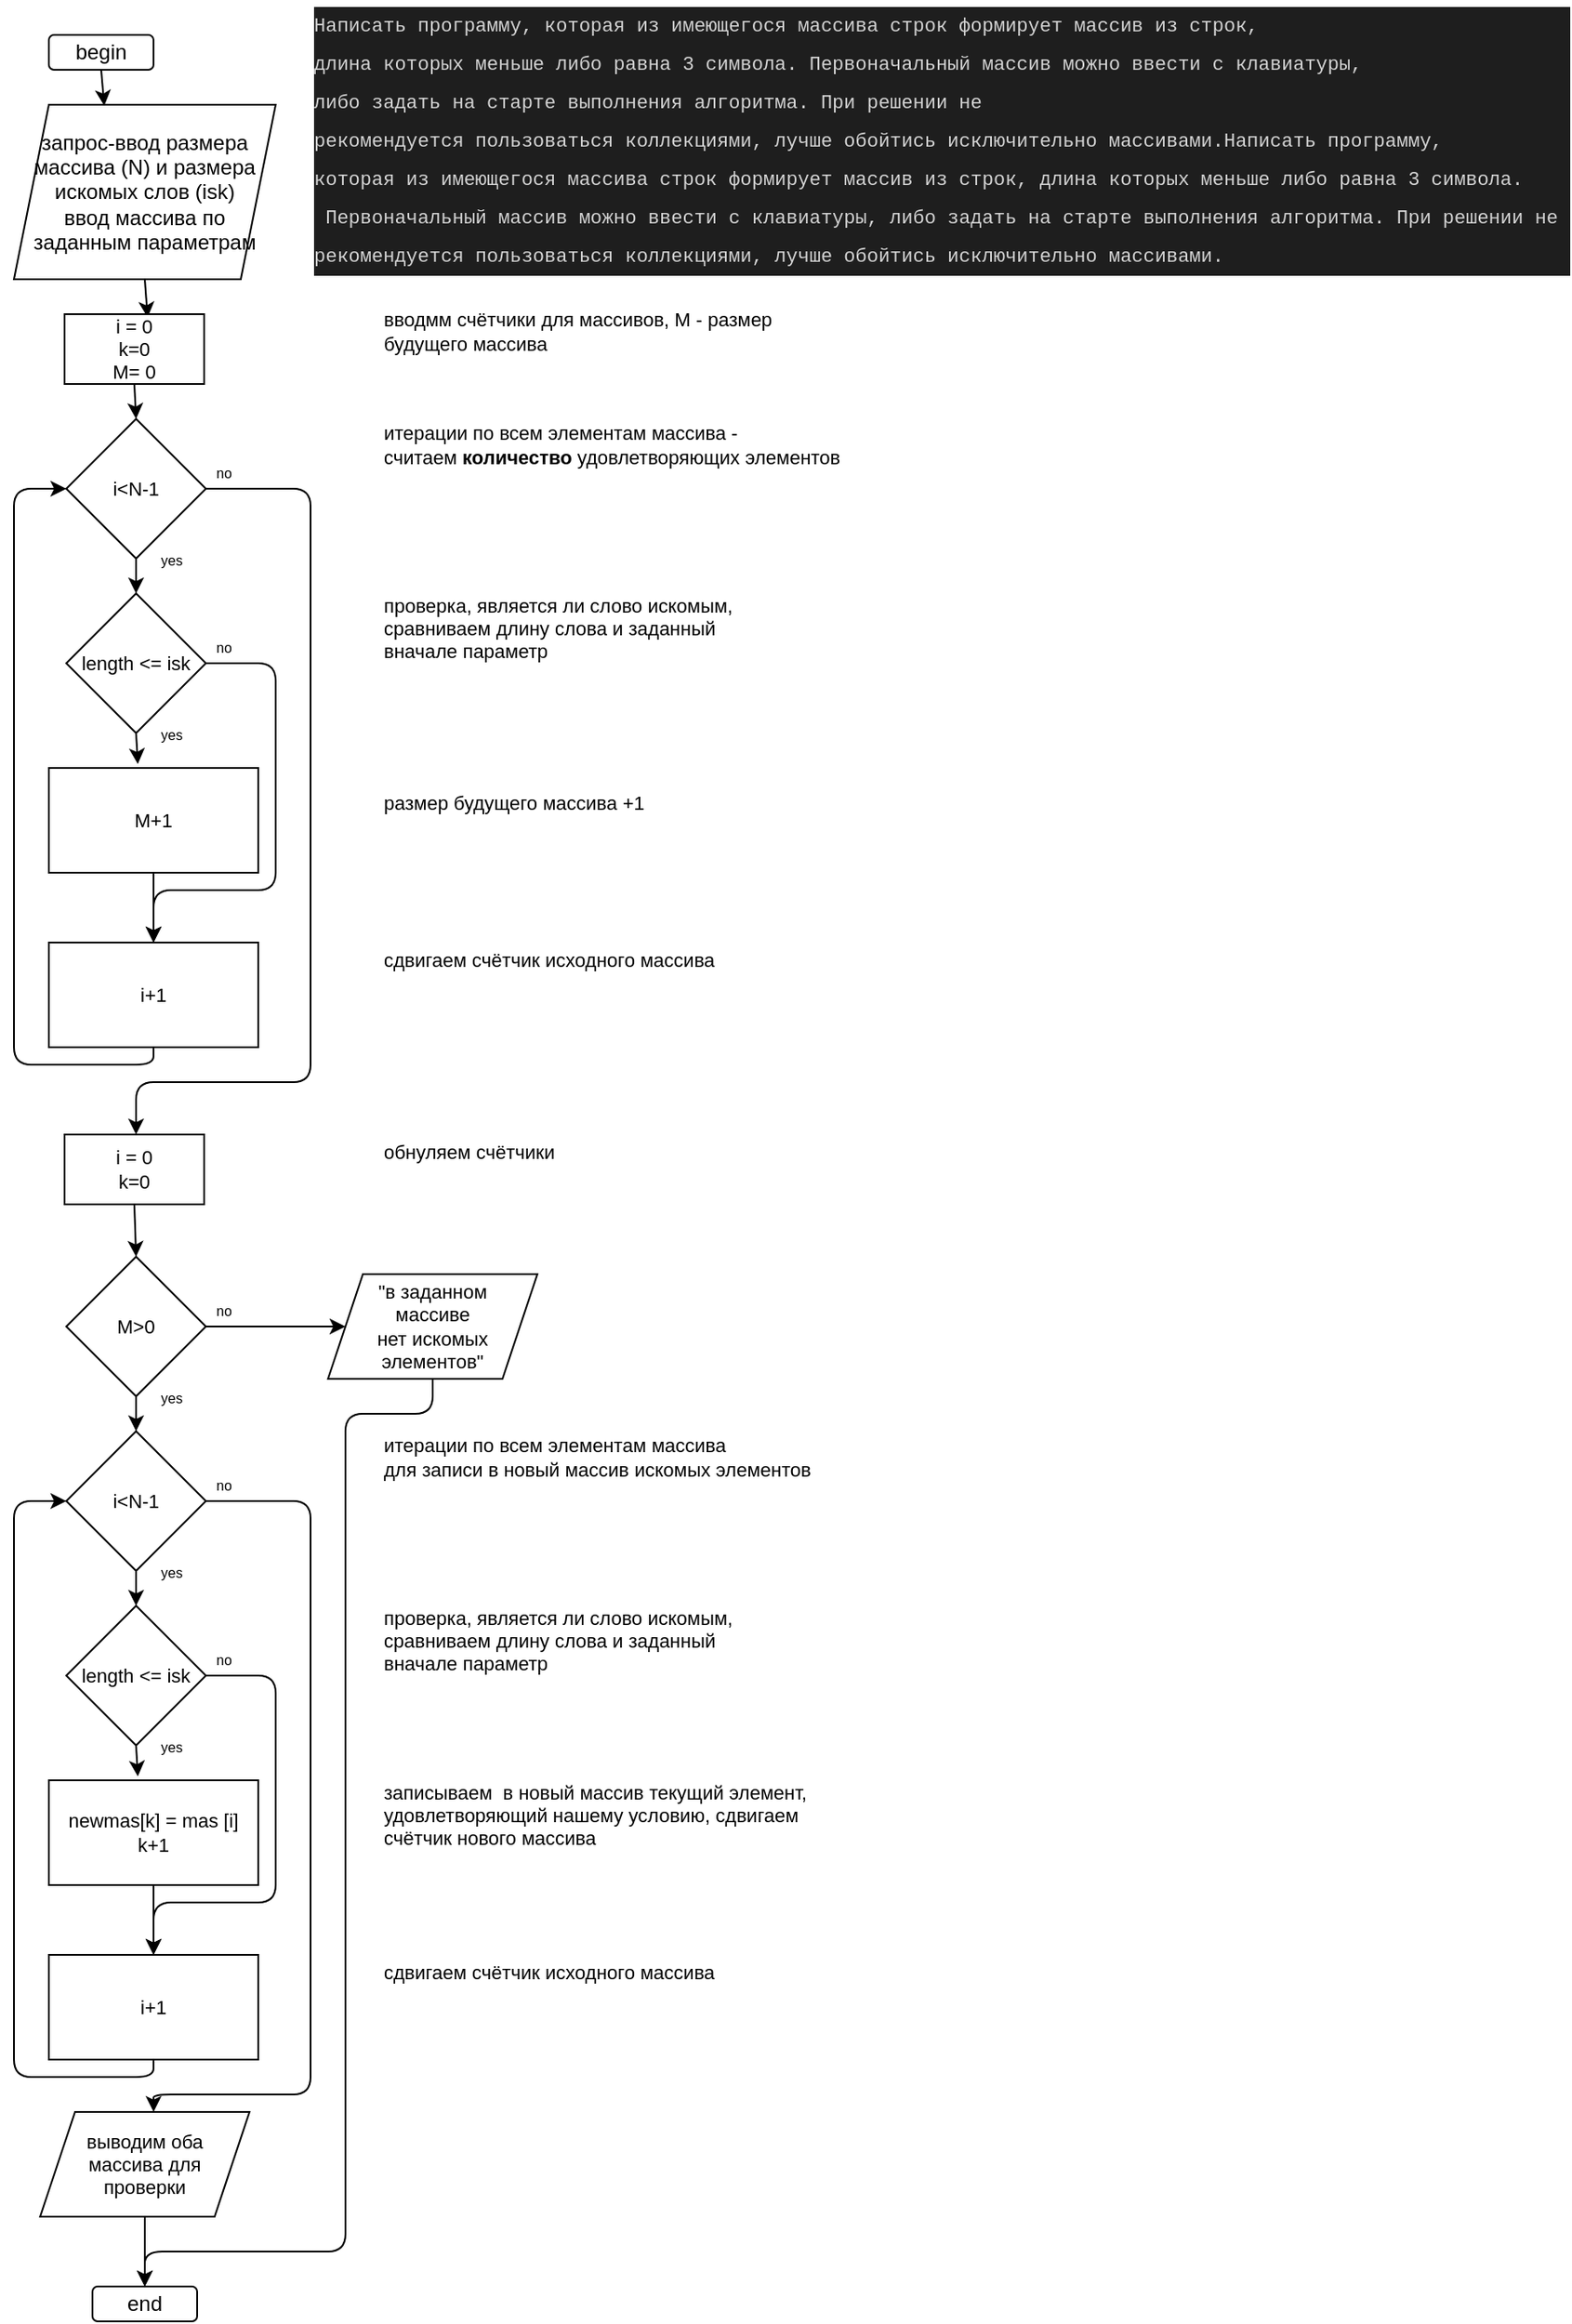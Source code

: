 <mxfile>
    <diagram id="6hlbRR0mvgt8vVuCaMjr" name="Страница 1">
        <mxGraphModel dx="527" dy="441" grid="1" gridSize="10" guides="1" tooltips="1" connect="1" arrows="1" fold="1" page="1" pageScale="1" pageWidth="827" pageHeight="1169" math="0" shadow="0">
            <root>
                <mxCell id="0"/>
                <mxCell id="1" parent="0"/>
                <mxCell id="28" style="edgeStyle=none;html=1;exitX=0.5;exitY=1;exitDx=0;exitDy=0;entryX=0.345;entryY=0.006;entryDx=0;entryDy=0;entryPerimeter=0;fontSize=11;" edge="1" parent="1" source="3" target="5">
                    <mxGeometry relative="1" as="geometry"/>
                </mxCell>
                <mxCell id="3" value="begin&lt;br&gt;" style="rounded=1;whiteSpace=wrap;html=1;" parent="1" vertex="1">
                    <mxGeometry x="30" y="20" width="60" height="20" as="geometry"/>
                </mxCell>
                <mxCell id="29" style="edgeStyle=none;html=1;exitX=0.5;exitY=1;exitDx=0;exitDy=0;entryX=0.595;entryY=0.047;entryDx=0;entryDy=0;entryPerimeter=0;fontSize=11;" edge="1" parent="1" source="5" target="13">
                    <mxGeometry relative="1" as="geometry"/>
                </mxCell>
                <mxCell id="5" value="запрос-ввод размера массива (N) и размера искомых слов (isk)&lt;br&gt;ввод массива по заданным параметрам" style="shape=parallelogram;perimeter=parallelogramPerimeter;whiteSpace=wrap;html=1;fixedSize=1;" vertex="1" parent="1">
                    <mxGeometry x="10" y="60" width="150" height="100" as="geometry"/>
                </mxCell>
                <mxCell id="6" value="&lt;div style=&quot;color: rgb(212 , 212 , 212) ; background-color: rgb(30 , 30 , 30) ; font-family: &amp;#34;consolas&amp;#34; , &amp;#34;courier new&amp;#34; , monospace ; line-height: 22px ; font-size: 11px&quot;&gt;&lt;font style=&quot;font-size: 11px&quot;&gt;Написать программу, которая из имеющегося массива строк формирует массив из строк,&amp;nbsp;&lt;/font&gt;&lt;/div&gt;&lt;div style=&quot;color: rgb(212 , 212 , 212) ; background-color: rgb(30 , 30 , 30) ; font-family: &amp;#34;consolas&amp;#34; , &amp;#34;courier new&amp;#34; , monospace ; line-height: 22px ; font-size: 11px&quot;&gt;&lt;font style=&quot;font-size: 11px&quot;&gt;длина которых меньше либо равна 3 символа. Первоначальный массив можно ввести с клавиатуры,&amp;nbsp;&lt;/font&gt;&lt;/div&gt;&lt;div style=&quot;color: rgb(212 , 212 , 212) ; background-color: rgb(30 , 30 , 30) ; font-family: &amp;#34;consolas&amp;#34; , &amp;#34;courier new&amp;#34; , monospace ; line-height: 22px ; font-size: 11px&quot;&gt;&lt;font style=&quot;font-size: 11px&quot;&gt;либо задать на старте выполнения алгоритма. При решении не&amp;nbsp;&lt;/font&gt;&lt;/div&gt;&lt;div style=&quot;color: rgb(212 , 212 , 212) ; background-color: rgb(30 , 30 , 30) ; font-family: &amp;#34;consolas&amp;#34; , &amp;#34;courier new&amp;#34; , monospace ; line-height: 22px ; font-size: 11px&quot;&gt;&lt;font style=&quot;font-size: 11px&quot;&gt;рекомендуется пользоваться коллекциями, лучше обойтись исключительно массивами.Написать программу,&amp;nbsp;&lt;/font&gt;&lt;/div&gt;&lt;div style=&quot;color: rgb(212 , 212 , 212) ; background-color: rgb(30 , 30 , 30) ; font-family: &amp;#34;consolas&amp;#34; , &amp;#34;courier new&amp;#34; , monospace ; line-height: 22px ; font-size: 11px&quot;&gt;&lt;font style=&quot;font-size: 11px&quot;&gt;которая из имеющегося массива строк формирует массив из строк, длина которых меньше либо равна 3 символа.&lt;/font&gt;&lt;/div&gt;&lt;div style=&quot;color: rgb(212 , 212 , 212) ; background-color: rgb(30 , 30 , 30) ; font-family: &amp;#34;consolas&amp;#34; , &amp;#34;courier new&amp;#34; , monospace ; line-height: 22px ; font-size: 11px&quot;&gt;&lt;font style=&quot;font-size: 11px&quot;&gt;&amp;nbsp;Первоначальный массив можно ввести с клавиатуры, либо задать на старте выполнения алгоритма. При решении не&amp;nbsp;&lt;/font&gt;&lt;/div&gt;&lt;div style=&quot;color: rgb(212 , 212 , 212) ; background-color: rgb(30 , 30 , 30) ; font-family: &amp;#34;consolas&amp;#34; , &amp;#34;courier new&amp;#34; , monospace ; line-height: 22px ; font-size: 11px&quot;&gt;&lt;font style=&quot;font-size: 11px&quot;&gt;рекомендуется пользоваться коллекциями, лучше обойтись исключительно массивами.&lt;/font&gt;&lt;/div&gt;" style="text;html=1;align=left;verticalAlign=middle;resizable=0;points=[];autosize=1;strokeColor=none;fillColor=none;" vertex="1" parent="1">
                    <mxGeometry x="180" width="670" height="160" as="geometry"/>
                </mxCell>
                <mxCell id="32" style="edgeStyle=none;html=1;exitX=0.5;exitY=1;exitDx=0;exitDy=0;entryX=0.425;entryY=-0.037;entryDx=0;entryDy=0;entryPerimeter=0;fontSize=11;" edge="1" parent="1" source="12" target="20">
                    <mxGeometry relative="1" as="geometry"/>
                </mxCell>
                <mxCell id="36" style="edgeStyle=none;html=1;exitX=1;exitY=0.5;exitDx=0;exitDy=0;fontSize=11;entryX=0.5;entryY=0;entryDx=0;entryDy=0;" edge="1" parent="1" source="12" target="23">
                    <mxGeometry relative="1" as="geometry">
                        <mxPoint x="120" y="1090" as="targetPoint"/>
                        <Array as="points">
                            <mxPoint x="160" y="960"/>
                            <mxPoint x="160" y="1090"/>
                            <mxPoint x="90" y="1090"/>
                        </Array>
                    </mxGeometry>
                </mxCell>
                <mxCell id="12" value="length &amp;lt;= isk" style="rhombus;whiteSpace=wrap;html=1;fontSize=11;" vertex="1" parent="1">
                    <mxGeometry x="40" y="920" width="80" height="80" as="geometry"/>
                </mxCell>
                <mxCell id="61" style="edgeStyle=none;html=1;exitX=0.5;exitY=1;exitDx=0;exitDy=0;entryX=0.5;entryY=0;entryDx=0;entryDy=0;fontSize=8;" edge="1" parent="1" source="13" target="49">
                    <mxGeometry relative="1" as="geometry"/>
                </mxCell>
                <mxCell id="13" value="i = 0&lt;br&gt;k=0&lt;br&gt;M= 0" style="rounded=0;whiteSpace=wrap;html=1;fontSize=11;" vertex="1" parent="1">
                    <mxGeometry x="39" y="180" width="80" height="40" as="geometry"/>
                </mxCell>
                <mxCell id="14" value="вводмм счётчики для массивов, M - размер&lt;br&gt;будущего массива" style="text;html=1;align=left;verticalAlign=middle;resizable=0;points=[];autosize=1;strokeColor=none;fillColor=default;fontSize=11;" vertex="1" parent="1">
                    <mxGeometry x="220" y="175" width="240" height="30" as="geometry"/>
                </mxCell>
                <mxCell id="31" style="edgeStyle=none;html=1;exitX=0.5;exitY=1;exitDx=0;exitDy=0;entryX=0.5;entryY=0;entryDx=0;entryDy=0;fontSize=11;" edge="1" parent="1" source="15" target="12">
                    <mxGeometry relative="1" as="geometry"/>
                </mxCell>
                <mxCell id="37" style="edgeStyle=none;html=1;exitX=1;exitY=0.5;exitDx=0;exitDy=0;fontSize=11;entryX=0.542;entryY=0;entryDx=0;entryDy=0;entryPerimeter=0;" edge="1" parent="1" source="15" target="26">
                    <mxGeometry relative="1" as="geometry">
                        <Array as="points">
                            <mxPoint x="180" y="860"/>
                            <mxPoint x="180" y="1000"/>
                            <mxPoint x="180" y="1200"/>
                            <mxPoint x="90" y="1200"/>
                        </Array>
                    </mxGeometry>
                </mxCell>
                <mxCell id="15" value="i&amp;lt;N-1" style="rhombus;whiteSpace=wrap;html=1;fontSize=11;fillColor=default;" vertex="1" parent="1">
                    <mxGeometry x="40" y="820" width="80" height="80" as="geometry"/>
                </mxCell>
                <mxCell id="16" value="итерации по всем элементам массива&lt;br&gt;для записи в новый массив искомых элементов" style="text;html=1;align=left;verticalAlign=middle;resizable=0;points=[];autosize=1;strokeColor=none;fillColor=none;fontSize=11;" vertex="1" parent="1">
                    <mxGeometry x="220" y="820" width="260" height="30" as="geometry"/>
                </mxCell>
                <mxCell id="17" value="проверка, является ли слово искомым,&lt;br&gt;сравниваем длину слова и заданный&amp;nbsp;&lt;br&gt;вначале параметр" style="text;html=1;align=left;verticalAlign=middle;resizable=0;points=[];autosize=1;strokeColor=none;fillColor=none;fontSize=11;" vertex="1" parent="1">
                    <mxGeometry x="220" y="920" width="220" height="40" as="geometry"/>
                </mxCell>
                <mxCell id="33" style="edgeStyle=none;html=1;exitX=0.5;exitY=1;exitDx=0;exitDy=0;entryX=0.5;entryY=0;entryDx=0;entryDy=0;fontSize=11;" edge="1" parent="1" source="20" target="23">
                    <mxGeometry relative="1" as="geometry"/>
                </mxCell>
                <mxCell id="20" value="newmas[k] = mas [i]&lt;br&gt;k+1" style="rounded=0;whiteSpace=wrap;html=1;fontSize=11;fillColor=default;" vertex="1" parent="1">
                    <mxGeometry x="30" y="1020" width="120" height="60" as="geometry"/>
                </mxCell>
                <mxCell id="21" value="записываем&amp;nbsp; в новый массив текущий элемент, &lt;br&gt;удовлетворяющий нашему условию, сдвигаем&amp;nbsp;&lt;br&gt;счётчик нового массива" style="text;html=1;align=left;verticalAlign=middle;resizable=0;points=[];autosize=1;strokeColor=none;fillColor=none;fontSize=11;" vertex="1" parent="1">
                    <mxGeometry x="220" y="1020" width="260" height="40" as="geometry"/>
                </mxCell>
                <mxCell id="34" style="edgeStyle=none;html=1;fontSize=11;entryX=0;entryY=0.5;entryDx=0;entryDy=0;exitX=0.5;exitY=1;exitDx=0;exitDy=0;" edge="1" parent="1" source="23" target="15">
                    <mxGeometry relative="1" as="geometry">
                        <mxPoint x="90" y="1170" as="sourcePoint"/>
                        <mxPoint x="20" y="930" as="targetPoint"/>
                        <Array as="points">
                            <mxPoint x="90" y="1190"/>
                            <mxPoint x="50" y="1190"/>
                            <mxPoint x="10" y="1190"/>
                            <mxPoint x="10" y="860"/>
                        </Array>
                    </mxGeometry>
                </mxCell>
                <mxCell id="23" value="i+1" style="rounded=0;whiteSpace=wrap;html=1;fontSize=11;fillColor=default;" vertex="1" parent="1">
                    <mxGeometry x="30" y="1120" width="120" height="60" as="geometry"/>
                </mxCell>
                <mxCell id="24" value="сдвигаем счётчик исходного массива" style="text;html=1;align=left;verticalAlign=middle;resizable=0;points=[];autosize=1;strokeColor=none;fillColor=none;fontSize=11;" vertex="1" parent="1">
                    <mxGeometry x="220" y="1120" width="210" height="20" as="geometry"/>
                </mxCell>
                <mxCell id="71" style="edgeStyle=none;html=1;exitX=0.5;exitY=1;exitDx=0;exitDy=0;entryX=0.5;entryY=0;entryDx=0;entryDy=0;fontSize=11;" edge="1" parent="1" source="26" target="27">
                    <mxGeometry relative="1" as="geometry"/>
                </mxCell>
                <mxCell id="26" value="выводим оба &lt;br&gt;массива для &lt;br&gt;проверки" style="shape=parallelogram;perimeter=parallelogramPerimeter;whiteSpace=wrap;html=1;fixedSize=1;fontSize=11;fillColor=default;" vertex="1" parent="1">
                    <mxGeometry x="25" y="1210" width="120" height="60" as="geometry"/>
                </mxCell>
                <mxCell id="27" value="end" style="rounded=1;whiteSpace=wrap;html=1;" vertex="1" parent="1">
                    <mxGeometry x="55" y="1310" width="60" height="20" as="geometry"/>
                </mxCell>
                <mxCell id="38" value="&lt;font style=&quot;font-size: 8px&quot;&gt;yes&lt;/font&gt;" style="text;html=1;align=center;verticalAlign=middle;resizable=0;points=[];autosize=1;strokeColor=none;fillColor=none;fontSize=11;" vertex="1" parent="1">
                    <mxGeometry x="85" y="890" width="30" height="20" as="geometry"/>
                </mxCell>
                <mxCell id="39" value="&lt;font style=&quot;font-size: 8px&quot;&gt;yes&lt;/font&gt;" style="text;html=1;align=center;verticalAlign=middle;resizable=0;points=[];autosize=1;strokeColor=none;fillColor=none;fontSize=11;" vertex="1" parent="1">
                    <mxGeometry x="85" y="990" width="30" height="20" as="geometry"/>
                </mxCell>
                <mxCell id="40" value="&lt;font style=&quot;font-size: 8px&quot;&gt;no&lt;/font&gt;" style="text;html=1;align=center;verticalAlign=middle;resizable=0;points=[];autosize=1;strokeColor=none;fillColor=none;fontSize=11;" vertex="1" parent="1">
                    <mxGeometry x="120" y="840" width="20" height="20" as="geometry"/>
                </mxCell>
                <mxCell id="43" value="&lt;font style=&quot;font-size: 8px&quot;&gt;no&lt;/font&gt;" style="text;html=1;align=center;verticalAlign=middle;resizable=0;points=[];autosize=1;strokeColor=none;fillColor=none;fontSize=11;" vertex="1" parent="1">
                    <mxGeometry x="120" y="940" width="20" height="20" as="geometry"/>
                </mxCell>
                <mxCell id="44" style="edgeStyle=none;html=1;exitX=0.5;exitY=1;exitDx=0;exitDy=0;entryX=0.425;entryY=-0.037;entryDx=0;entryDy=0;entryPerimeter=0;fontSize=11;" edge="1" parent="1" source="46" target="53">
                    <mxGeometry relative="1" as="geometry"/>
                </mxCell>
                <mxCell id="45" style="edgeStyle=none;html=1;exitX=1;exitY=0.5;exitDx=0;exitDy=0;fontSize=11;entryX=0.5;entryY=0;entryDx=0;entryDy=0;" edge="1" parent="1" source="46" target="55">
                    <mxGeometry relative="1" as="geometry">
                        <mxPoint x="120" y="510" as="targetPoint"/>
                        <Array as="points">
                            <mxPoint x="160" y="380"/>
                            <mxPoint x="160" y="510"/>
                            <mxPoint x="90" y="510"/>
                        </Array>
                    </mxGeometry>
                </mxCell>
                <mxCell id="46" value="length &amp;lt;= isk" style="rhombus;whiteSpace=wrap;html=1;fontSize=11;" vertex="1" parent="1">
                    <mxGeometry x="40" y="340" width="80" height="80" as="geometry"/>
                </mxCell>
                <mxCell id="47" style="edgeStyle=none;html=1;exitX=0.5;exitY=1;exitDx=0;exitDy=0;entryX=0.5;entryY=0;entryDx=0;entryDy=0;fontSize=11;" edge="1" parent="1" source="49" target="46">
                    <mxGeometry relative="1" as="geometry"/>
                </mxCell>
                <mxCell id="48" style="edgeStyle=none;html=1;exitX=1;exitY=0.5;exitDx=0;exitDy=0;fontSize=11;" edge="1" parent="1" source="49">
                    <mxGeometry relative="1" as="geometry">
                        <mxPoint x="80" y="650" as="targetPoint"/>
                        <Array as="points">
                            <mxPoint x="180" y="280"/>
                            <mxPoint x="180" y="420"/>
                            <mxPoint x="180" y="620"/>
                            <mxPoint x="80" y="620"/>
                        </Array>
                    </mxGeometry>
                </mxCell>
                <mxCell id="49" value="i&amp;lt;N-1" style="rhombus;whiteSpace=wrap;html=1;fontSize=11;fillColor=default;" vertex="1" parent="1">
                    <mxGeometry x="40" y="240" width="80" height="80" as="geometry"/>
                </mxCell>
                <mxCell id="50" value="итерации по всем элементам массива -&amp;nbsp;&lt;br&gt;считаем &lt;b&gt;количество &lt;/b&gt;удовлетворяющих элементов" style="text;html=1;align=left;verticalAlign=middle;resizable=0;points=[];autosize=1;strokeColor=none;fillColor=none;fontSize=11;" vertex="1" parent="1">
                    <mxGeometry x="220" y="240" width="280" height="30" as="geometry"/>
                </mxCell>
                <mxCell id="51" value="проверка, является ли слово искомым,&lt;br&gt;сравниваем длину слова и заданный&amp;nbsp;&lt;br&gt;вначале параметр" style="text;html=1;align=left;verticalAlign=middle;resizable=0;points=[];autosize=1;strokeColor=none;fillColor=none;fontSize=11;" vertex="1" parent="1">
                    <mxGeometry x="220" y="340" width="220" height="40" as="geometry"/>
                </mxCell>
                <mxCell id="52" style="edgeStyle=none;html=1;exitX=0.5;exitY=1;exitDx=0;exitDy=0;entryX=0.5;entryY=0;entryDx=0;entryDy=0;fontSize=11;" edge="1" parent="1" source="53" target="55">
                    <mxGeometry relative="1" as="geometry"/>
                </mxCell>
                <mxCell id="53" value="M+1" style="rounded=0;whiteSpace=wrap;html=1;fontSize=11;fillColor=default;" vertex="1" parent="1">
                    <mxGeometry x="30" y="440" width="120" height="60" as="geometry"/>
                </mxCell>
                <mxCell id="54" style="edgeStyle=none;html=1;fontSize=11;entryX=0;entryY=0.5;entryDx=0;entryDy=0;exitX=0.5;exitY=1;exitDx=0;exitDy=0;" edge="1" parent="1" source="55" target="49">
                    <mxGeometry relative="1" as="geometry">
                        <mxPoint x="90" y="590" as="sourcePoint"/>
                        <mxPoint x="20" y="350" as="targetPoint"/>
                        <Array as="points">
                            <mxPoint x="90" y="610"/>
                            <mxPoint x="50" y="610"/>
                            <mxPoint x="10" y="610"/>
                            <mxPoint x="10" y="280"/>
                        </Array>
                    </mxGeometry>
                </mxCell>
                <mxCell id="55" value="i+1" style="rounded=0;whiteSpace=wrap;html=1;fontSize=11;fillColor=default;" vertex="1" parent="1">
                    <mxGeometry x="30" y="540" width="120" height="60" as="geometry"/>
                </mxCell>
                <mxCell id="56" value="сдвигаем счётчик исходного массива" style="text;html=1;align=left;verticalAlign=middle;resizable=0;points=[];autosize=1;strokeColor=none;fillColor=none;fontSize=11;" vertex="1" parent="1">
                    <mxGeometry x="220" y="540" width="210" height="20" as="geometry"/>
                </mxCell>
                <mxCell id="57" value="&lt;font style=&quot;font-size: 8px&quot;&gt;yes&lt;/font&gt;" style="text;html=1;align=center;verticalAlign=middle;resizable=0;points=[];autosize=1;strokeColor=none;fillColor=none;fontSize=11;" vertex="1" parent="1">
                    <mxGeometry x="85" y="310" width="30" height="20" as="geometry"/>
                </mxCell>
                <mxCell id="58" value="&lt;font style=&quot;font-size: 8px&quot;&gt;yes&lt;/font&gt;" style="text;html=1;align=center;verticalAlign=middle;resizable=0;points=[];autosize=1;strokeColor=none;fillColor=none;fontSize=11;" vertex="1" parent="1">
                    <mxGeometry x="85" y="410" width="30" height="20" as="geometry"/>
                </mxCell>
                <mxCell id="59" value="&lt;font style=&quot;font-size: 8px&quot;&gt;no&lt;/font&gt;" style="text;html=1;align=center;verticalAlign=middle;resizable=0;points=[];autosize=1;strokeColor=none;fillColor=none;fontSize=11;" vertex="1" parent="1">
                    <mxGeometry x="120" y="260" width="20" height="20" as="geometry"/>
                </mxCell>
                <mxCell id="60" value="&lt;font style=&quot;font-size: 8px&quot;&gt;no&lt;/font&gt;" style="text;html=1;align=center;verticalAlign=middle;resizable=0;points=[];autosize=1;strokeColor=none;fillColor=none;fontSize=11;" vertex="1" parent="1">
                    <mxGeometry x="120" y="360" width="20" height="20" as="geometry"/>
                </mxCell>
                <mxCell id="63" value="&lt;font style=&quot;font-size: 11px&quot;&gt;размер будущего массива +1&lt;br&gt;&lt;/font&gt;" style="text;html=1;align=left;verticalAlign=middle;resizable=0;points=[];autosize=1;strokeColor=none;fillColor=none;fontSize=8;" vertex="1" parent="1">
                    <mxGeometry x="220" y="450" width="170" height="20" as="geometry"/>
                </mxCell>
                <mxCell id="66" style="edgeStyle=none;html=1;exitX=0.5;exitY=1;exitDx=0;exitDy=0;entryX=0.5;entryY=0;entryDx=0;entryDy=0;fontSize=11;" edge="1" parent="1" source="64" target="15">
                    <mxGeometry relative="1" as="geometry"/>
                </mxCell>
                <mxCell id="67" style="edgeStyle=none;html=1;exitX=1;exitY=0.5;exitDx=0;exitDy=0;entryX=0;entryY=0.5;entryDx=0;entryDy=0;fontSize=11;" edge="1" parent="1" source="64" target="65">
                    <mxGeometry relative="1" as="geometry"/>
                </mxCell>
                <mxCell id="64" value="M&amp;gt;0" style="rhombus;whiteSpace=wrap;html=1;fontSize=11;fillColor=default;" vertex="1" parent="1">
                    <mxGeometry x="40" y="720" width="80" height="80" as="geometry"/>
                </mxCell>
                <mxCell id="70" style="edgeStyle=none;html=1;exitX=0.5;exitY=1;exitDx=0;exitDy=0;entryX=0.5;entryY=0;entryDx=0;entryDy=0;fontSize=11;" edge="1" parent="1" source="65" target="27">
                    <mxGeometry relative="1" as="geometry">
                        <Array as="points">
                            <mxPoint x="250" y="810"/>
                            <mxPoint x="200" y="810"/>
                            <mxPoint x="200" y="1290"/>
                            <mxPoint x="85" y="1290"/>
                        </Array>
                    </mxGeometry>
                </mxCell>
                <mxCell id="65" value="&quot;в заданном &lt;br&gt;массиве &lt;br&gt;нет искомых элементов&quot;" style="shape=parallelogram;perimeter=parallelogramPerimeter;whiteSpace=wrap;html=1;fixedSize=1;fontSize=11;fillColor=default;" vertex="1" parent="1">
                    <mxGeometry x="190" y="730" width="120" height="60" as="geometry"/>
                </mxCell>
                <mxCell id="68" value="&lt;font style=&quot;font-size: 8px&quot;&gt;yes&lt;/font&gt;" style="text;html=1;align=center;verticalAlign=middle;resizable=0;points=[];autosize=1;strokeColor=none;fillColor=none;fontSize=11;" vertex="1" parent="1">
                    <mxGeometry x="85" y="790" width="30" height="20" as="geometry"/>
                </mxCell>
                <mxCell id="69" value="&lt;font style=&quot;font-size: 8px&quot;&gt;no&lt;/font&gt;" style="text;html=1;align=center;verticalAlign=middle;resizable=0;points=[];autosize=1;strokeColor=none;fillColor=none;fontSize=11;" vertex="1" parent="1">
                    <mxGeometry x="120" y="740" width="20" height="20" as="geometry"/>
                </mxCell>
                <mxCell id="74" style="edgeStyle=none;html=1;exitX=0.5;exitY=1;exitDx=0;exitDy=0;entryX=0.5;entryY=0;entryDx=0;entryDy=0;fontSize=11;" edge="1" parent="1" source="73" target="64">
                    <mxGeometry relative="1" as="geometry"/>
                </mxCell>
                <mxCell id="73" value="i = 0&lt;br&gt;k=0" style="rounded=0;whiteSpace=wrap;html=1;fontSize=11;" vertex="1" parent="1">
                    <mxGeometry x="39" y="650" width="80" height="40" as="geometry"/>
                </mxCell>
                <mxCell id="75" value="обнуляем счётчики" style="text;html=1;align=left;verticalAlign=middle;resizable=0;points=[];autosize=1;strokeColor=none;fillColor=none;fontSize=11;" vertex="1" parent="1">
                    <mxGeometry x="220" y="650" width="110" height="20" as="geometry"/>
                </mxCell>
            </root>
        </mxGraphModel>
    </diagram>
</mxfile>